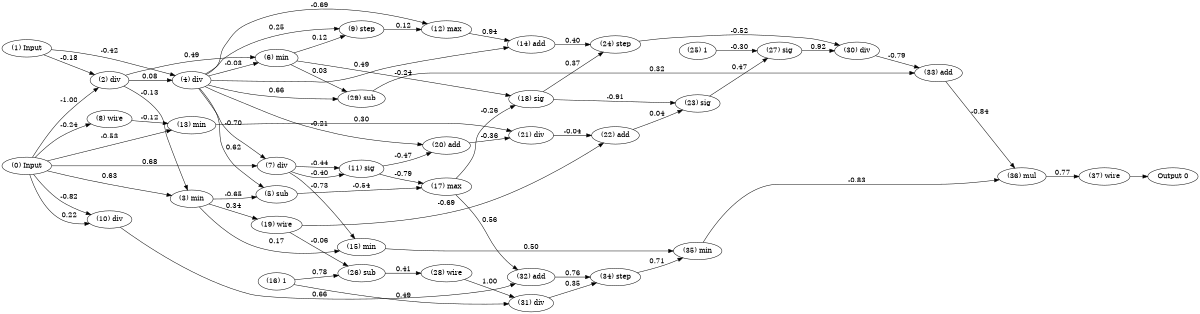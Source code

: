 digraph NeuralNetwork {
rankdir=LR;
size="8,6";
center = true;
node0 [label="(0) Input", color=black, labelfontcolor=black, fontcolor=black];
node1 [label="(1) Input", color=black, labelfontcolor=black, fontcolor=black];
node2 [label="(2) div", color=black, labelfontcolor=black, fontcolor=black];
node0 -> node2 [label="-1.00", labelfontcolor=black, fontcolor=black, bold=true, color=black];
node1 -> node2 [label="-0.18", labelfontcolor=black, fontcolor=black, bold=true, color=black];
node3 [label="(3) min", color=black, labelfontcolor=black, fontcolor=black];
node0 -> node3 [label="0.63", labelfontcolor=black, fontcolor=black, bold=true, color=black];
node2 -> node3 [label="-0.13", labelfontcolor=black, fontcolor=black, bold=true, color=black];
node4 [label="(4) div", color=black, labelfontcolor=black, fontcolor=black];
node2 -> node4 [label="0.08", labelfontcolor=black, fontcolor=black, bold=true, color=black];
node1 -> node4 [label="-0.42", labelfontcolor=black, fontcolor=black, bold=true, color=black];
node5 [label="(5) sub", color=black, labelfontcolor=black, fontcolor=black];
node4 -> node5 [label="0.62", labelfontcolor=black, fontcolor=black, bold=true, color=black];
node3 -> node5 [label="-0.65", labelfontcolor=black, fontcolor=black, bold=true, color=black];
node6 [label="(6) min", color=black, labelfontcolor=black, fontcolor=black];
node2 -> node6 [label="0.49", labelfontcolor=black, fontcolor=black, bold=true, color=black];
node4 -> node6 [label="-0.03", labelfontcolor=black, fontcolor=black, bold=true, color=black];
node7 [label="(7) div", color=black, labelfontcolor=black, fontcolor=black];
node0 -> node7 [label="0.68", labelfontcolor=black, fontcolor=black, bold=true, color=black];
node4 -> node7 [label="-0.70", labelfontcolor=black, fontcolor=black, bold=true, color=black];
node8 [label="(8) wire", color=black, labelfontcolor=black, fontcolor=black];
node0 -> node8 [label="-0.24", labelfontcolor=black, fontcolor=black, bold=true, color=black];
node9 [label="(9) step", color=black, labelfontcolor=black, fontcolor=black];
node4 -> node9 [label="0.25", labelfontcolor=black, fontcolor=black, bold=true, color=black];
node6 -> node9 [label="0.12", labelfontcolor=black, fontcolor=black, bold=true, color=black];
node10 [label="(10) div", color=black, labelfontcolor=black, fontcolor=black];
node0 -> node10 [label="0.22", labelfontcolor=black, fontcolor=black, bold=true, color=black];
node0 -> node10 [label="-0.82", labelfontcolor=black, fontcolor=black, bold=true, color=black];
node11 [label="(11) sig", color=black, labelfontcolor=black, fontcolor=black];
node7 -> node11 [label="-0.44", labelfontcolor=black, fontcolor=black, bold=true, color=black];
node7 -> node11 [label="-0.40", labelfontcolor=black, fontcolor=black, bold=true, color=black];
node12 [label="(12) max", color=black, labelfontcolor=black, fontcolor=black];
node4 -> node12 [label="-0.69", labelfontcolor=black, fontcolor=black, bold=true, color=black];
node9 -> node12 [label="0.12", labelfontcolor=black, fontcolor=black, bold=true, color=black];
node13 [label="(13) min", color=black, labelfontcolor=black, fontcolor=black];
node0 -> node13 [label="-0.53", labelfontcolor=black, fontcolor=black, bold=true, color=black];
node8 -> node13 [label="-0.12", labelfontcolor=black, fontcolor=black, bold=true, color=black];
node14 [label="(14) add", color=black, labelfontcolor=black, fontcolor=black];
node4 -> node14 [label="0.49", labelfontcolor=black, fontcolor=black, bold=true, color=black];
node12 -> node14 [label="0.94", labelfontcolor=black, fontcolor=black, bold=true, color=black];
node15 [label="(15) min", color=black, labelfontcolor=black, fontcolor=black];
node3 -> node15 [label="0.17", labelfontcolor=black, fontcolor=black, bold=true, color=black];
node7 -> node15 [label="-0.73", labelfontcolor=black, fontcolor=black, bold=true, color=black];
node16 [label="(16) 1", color=black, labelfontcolor=black, fontcolor=black];
node17 [label="(17) max", color=black, labelfontcolor=black, fontcolor=black];
node11 -> node17 [label="-0.79", labelfontcolor=black, fontcolor=black, bold=true, color=black];
node5 -> node17 [label="-0.54", labelfontcolor=black, fontcolor=black, bold=true, color=black];
node18 [label="(18) sig", color=black, labelfontcolor=black, fontcolor=black];
node17 -> node18 [label="-0.26", labelfontcolor=black, fontcolor=black, bold=true, color=black];
node6 -> node18 [label="-0.24", labelfontcolor=black, fontcolor=black, bold=true, color=black];
node19 [label="(19) wire", color=black, labelfontcolor=black, fontcolor=black];
node3 -> node19 [label="0.34", labelfontcolor=black, fontcolor=black, bold=true, color=black];
node20 [label="(20) add", color=black, labelfontcolor=black, fontcolor=black];
node4 -> node20 [label="-0.21", labelfontcolor=black, fontcolor=black, bold=true, color=black];
node11 -> node20 [label="-0.47", labelfontcolor=black, fontcolor=black, bold=true, color=black];
node21 [label="(21) div", color=black, labelfontcolor=black, fontcolor=black];
node13 -> node21 [label="0.30", labelfontcolor=black, fontcolor=black, bold=true, color=black];
node20 -> node21 [label="-0.36", labelfontcolor=black, fontcolor=black, bold=true, color=black];
node22 [label="(22) add", color=black, labelfontcolor=black, fontcolor=black];
node21 -> node22 [label="-0.04", labelfontcolor=black, fontcolor=black, bold=true, color=black];
node19 -> node22 [label="-0.69", labelfontcolor=black, fontcolor=black, bold=true, color=black];
node23 [label="(23) sig", color=black, labelfontcolor=black, fontcolor=black];
node18 -> node23 [label="-0.91", labelfontcolor=black, fontcolor=black, bold=true, color=black];
node22 -> node23 [label="0.04", labelfontcolor=black, fontcolor=black, bold=true, color=black];
node24 [label="(24) step", color=black, labelfontcolor=black, fontcolor=black];
node18 -> node24 [label="0.37", labelfontcolor=black, fontcolor=black, bold=true, color=black];
node14 -> node24 [label="0.40", labelfontcolor=black, fontcolor=black, bold=true, color=black];
node25 [label="(25) 1", color=black, labelfontcolor=black, fontcolor=black];
node26 [label="(26) sub", color=black, labelfontcolor=black, fontcolor=black];
node16 -> node26 [label="0.78", labelfontcolor=black, fontcolor=black, bold=true, color=black];
node19 -> node26 [label="-0.06", labelfontcolor=black, fontcolor=black, bold=true, color=black];
node27 [label="(27) sig", color=black, labelfontcolor=black, fontcolor=black];
node25 -> node27 [label="-0.30", labelfontcolor=black, fontcolor=black, bold=true, color=black];
node23 -> node27 [label="0.47", labelfontcolor=black, fontcolor=black, bold=true, color=black];
node28 [label="(28) wire", color=black, labelfontcolor=black, fontcolor=black];
node26 -> node28 [label="0.41", labelfontcolor=black, fontcolor=black, bold=true, color=black];
node29 [label="(29) sub", color=black, labelfontcolor=black, fontcolor=black];
node6 -> node29 [label="0.03", labelfontcolor=black, fontcolor=black, bold=true, color=black];
node4 -> node29 [label="0.66", labelfontcolor=black, fontcolor=black, bold=true, color=black];
node30 [label="(30) div", color=black, labelfontcolor=black, fontcolor=black];
node24 -> node30 [label="-0.52", labelfontcolor=black, fontcolor=black, bold=true, color=black];
node27 -> node30 [label="0.92", labelfontcolor=black, fontcolor=black, bold=true, color=black];
node31 [label="(31) div", color=black, labelfontcolor=black, fontcolor=black];
node16 -> node31 [label="0.49", labelfontcolor=black, fontcolor=black, bold=true, color=black];
node28 -> node31 [label="1.00", labelfontcolor=black, fontcolor=black, bold=true, color=black];
node32 [label="(32) add", color=black, labelfontcolor=black, fontcolor=black];
node17 -> node32 [label="0.56", labelfontcolor=black, fontcolor=black, bold=true, color=black];
node10 -> node32 [label="0.66", labelfontcolor=black, fontcolor=black, bold=true, color=black];
node33 [label="(33) add", color=black, labelfontcolor=black, fontcolor=black];
node29 -> node33 [label="0.32", labelfontcolor=black, fontcolor=black, bold=true, color=black];
node30 -> node33 [label="-0.79", labelfontcolor=black, fontcolor=black, bold=true, color=black];
node34 [label="(34) step", color=black, labelfontcolor=black, fontcolor=black];
node32 -> node34 [label="0.76", labelfontcolor=black, fontcolor=black, bold=true, color=black];
node31 -> node34 [label="0.35", labelfontcolor=black, fontcolor=black, bold=true, color=black];
node35 [label="(35) min", color=black, labelfontcolor=black, fontcolor=black];
node15 -> node35 [label="0.50", labelfontcolor=black, fontcolor=black, bold=true, color=black];
node34 -> node35 [label="0.71", labelfontcolor=black, fontcolor=black, bold=true, color=black];
node36 [label="(36) mul", color=black, labelfontcolor=black, fontcolor=black];
node35 -> node36 [label="-0.83", labelfontcolor=black, fontcolor=black, bold=true, color=black];
node33 -> node36 [label="-0.84", labelfontcolor=black, fontcolor=black, bold=true, color=black];
node37 [label="(37) wire", color=black, labelfontcolor=black, fontcolor=black];
node36 -> node37 [label="0.77", labelfontcolor=black, fontcolor=black, bold=true, color=black];
node38 [label="Output 0", color=black, labelfontcolor=black, fontcolor=black];
node37 -> node38 [labelfontcolor=black, fontcolor=black, bold=true, color=black];
{ rank = source; "node0"; "node1"; }
{ rank = max;"node38"; }
}